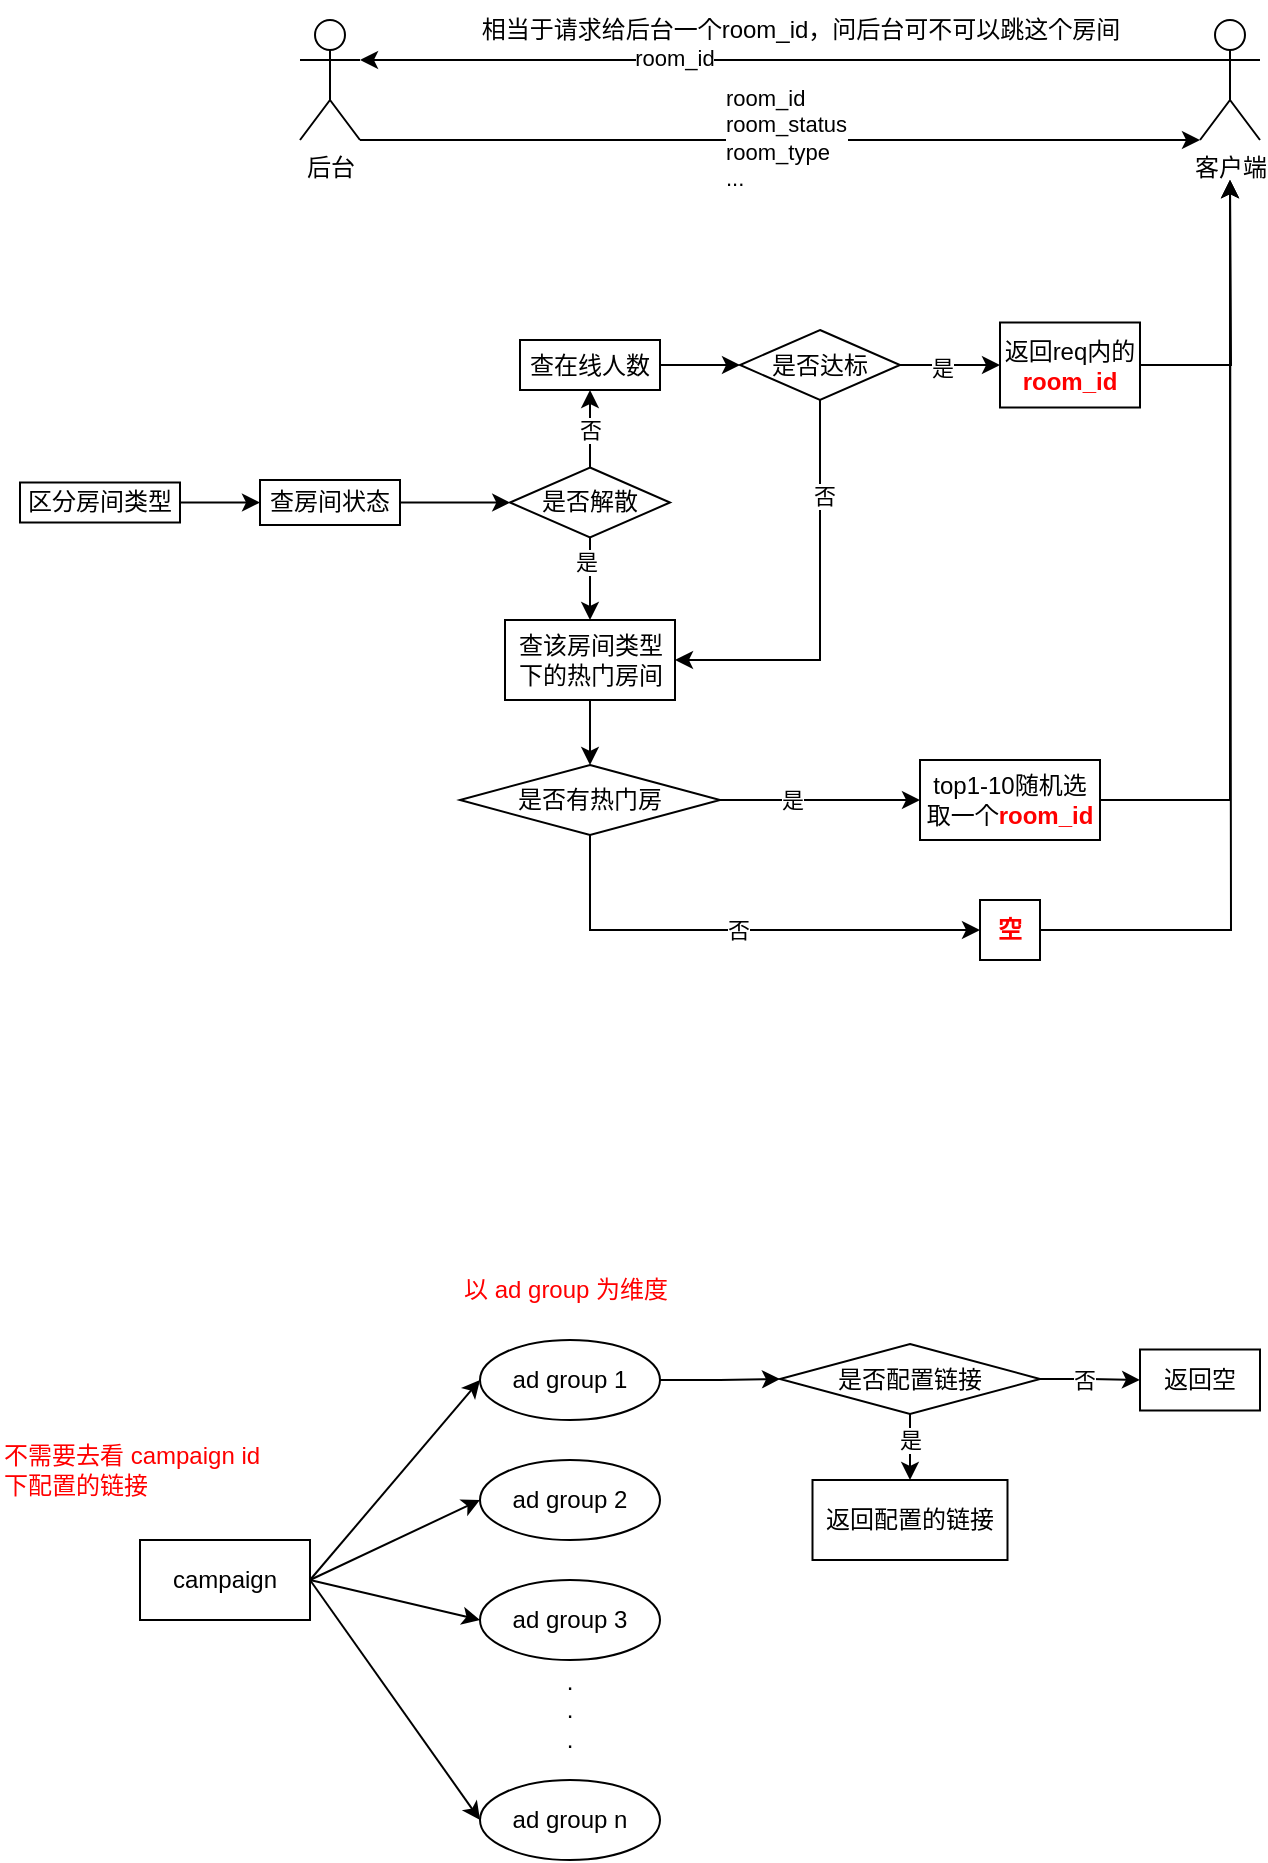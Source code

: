 <mxfile version="20.1.1" type="github">
  <diagram id="ESWjqEVwajmQgYlpGQFN" name="Page-1">
    <mxGraphModel dx="1536" dy="441" grid="1" gridSize="10" guides="1" tooltips="1" connect="1" arrows="1" fold="1" page="1" pageScale="1" pageWidth="850" pageHeight="1100" math="0" shadow="0">
      <root>
        <mxCell id="0" />
        <mxCell id="1" parent="0" />
        <mxCell id="a1ss5Xw0R-tbOBl-LW1k-8" style="edgeStyle=orthogonalEdgeStyle;rounded=0;orthogonalLoop=1;jettySize=auto;html=1;exitX=1;exitY=1;exitDx=0;exitDy=0;exitPerimeter=0;entryX=0;entryY=1;entryDx=0;entryDy=0;entryPerimeter=0;" parent="1" source="a1ss5Xw0R-tbOBl-LW1k-1" target="a1ss5Xw0R-tbOBl-LW1k-2" edge="1">
          <mxGeometry relative="1" as="geometry">
            <Array as="points">
              <mxPoint x="-365" y="170" />
              <mxPoint x="-365" y="170" />
            </Array>
          </mxGeometry>
        </mxCell>
        <mxCell id="a1ss5Xw0R-tbOBl-LW1k-9" value="room_id&lt;br&gt;room_status&lt;br&gt;room_type&lt;br&gt;..." style="edgeLabel;html=1;align=left;verticalAlign=middle;resizable=0;points=[];" parent="a1ss5Xw0R-tbOBl-LW1k-8" vertex="1" connectable="0">
          <mxGeometry x="-0.14" y="1" relative="1" as="geometry">
            <mxPoint as="offset" />
          </mxGeometry>
        </mxCell>
        <mxCell id="a1ss5Xw0R-tbOBl-LW1k-1" value="后台" style="shape=umlActor;verticalLabelPosition=bottom;verticalAlign=top;html=1;outlineConnect=0;" parent="1" vertex="1">
          <mxGeometry x="-595" y="110" width="30" height="60" as="geometry" />
        </mxCell>
        <mxCell id="a1ss5Xw0R-tbOBl-LW1k-4" style="edgeStyle=orthogonalEdgeStyle;rounded=0;orthogonalLoop=1;jettySize=auto;html=1;exitX=0;exitY=0.333;exitDx=0;exitDy=0;exitPerimeter=0;entryX=1;entryY=0.333;entryDx=0;entryDy=0;entryPerimeter=0;" parent="1" source="a1ss5Xw0R-tbOBl-LW1k-2" target="a1ss5Xw0R-tbOBl-LW1k-1" edge="1">
          <mxGeometry relative="1" as="geometry" />
        </mxCell>
        <mxCell id="a1ss5Xw0R-tbOBl-LW1k-5" value="room_id" style="edgeLabel;html=1;align=center;verticalAlign=middle;resizable=0;points=[];" parent="a1ss5Xw0R-tbOBl-LW1k-4" vertex="1" connectable="0">
          <mxGeometry x="0.255" y="-1" relative="1" as="geometry">
            <mxPoint as="offset" />
          </mxGeometry>
        </mxCell>
        <mxCell id="a1ss5Xw0R-tbOBl-LW1k-2" value="客户端" style="shape=umlActor;verticalLabelPosition=bottom;verticalAlign=top;html=1;outlineConnect=0;" parent="1" vertex="1">
          <mxGeometry x="-145" y="110" width="30" height="60" as="geometry" />
        </mxCell>
        <mxCell id="a1ss5Xw0R-tbOBl-LW1k-6" value="相当于请求给后台一个room_id，问后台可不可以跳这个房间" style="text;html=1;align=center;verticalAlign=middle;resizable=0;points=[];autosize=1;strokeColor=none;fillColor=none;" parent="1" vertex="1">
          <mxGeometry x="-515" y="100" width="340" height="30" as="geometry" />
        </mxCell>
        <mxCell id="a1ss5Xw0R-tbOBl-LW1k-13" value="" style="edgeStyle=orthogonalEdgeStyle;rounded=0;orthogonalLoop=1;jettySize=auto;html=1;" parent="1" source="a1ss5Xw0R-tbOBl-LW1k-11" target="a1ss5Xw0R-tbOBl-LW1k-12" edge="1">
          <mxGeometry relative="1" as="geometry" />
        </mxCell>
        <mxCell id="a1ss5Xw0R-tbOBl-LW1k-11" value="查房间状态" style="rounded=0;whiteSpace=wrap;html=1;" parent="1" vertex="1">
          <mxGeometry x="-615" y="340" width="70" height="22.5" as="geometry" />
        </mxCell>
        <mxCell id="hLQh3nDysLzNfS4_XAMb-10" style="edgeStyle=orthogonalEdgeStyle;rounded=0;orthogonalLoop=1;jettySize=auto;html=1;exitX=0.5;exitY=0;exitDx=0;exitDy=0;" parent="1" source="a1ss5Xw0R-tbOBl-LW1k-12" target="hLQh3nDysLzNfS4_XAMb-2" edge="1">
          <mxGeometry relative="1" as="geometry" />
        </mxCell>
        <mxCell id="hLQh3nDysLzNfS4_XAMb-11" value="否" style="edgeLabel;html=1;align=center;verticalAlign=middle;resizable=0;points=[];" parent="hLQh3nDysLzNfS4_XAMb-10" vertex="1" connectable="0">
          <mxGeometry x="0.039" relative="1" as="geometry">
            <mxPoint as="offset" />
          </mxGeometry>
        </mxCell>
        <mxCell id="hLQh3nDysLzNfS4_XAMb-17" style="edgeStyle=orthogonalEdgeStyle;rounded=0;orthogonalLoop=1;jettySize=auto;html=1;exitX=0.5;exitY=1;exitDx=0;exitDy=0;entryX=0.5;entryY=0;entryDx=0;entryDy=0;" parent="1" source="a1ss5Xw0R-tbOBl-LW1k-12" target="a1ss5Xw0R-tbOBl-LW1k-14" edge="1">
          <mxGeometry relative="1" as="geometry" />
        </mxCell>
        <mxCell id="hLQh3nDysLzNfS4_XAMb-19" value="是" style="edgeLabel;html=1;align=center;verticalAlign=middle;resizable=0;points=[];" parent="hLQh3nDysLzNfS4_XAMb-17" vertex="1" connectable="0">
          <mxGeometry x="-0.412" y="-2" relative="1" as="geometry">
            <mxPoint as="offset" />
          </mxGeometry>
        </mxCell>
        <mxCell id="a1ss5Xw0R-tbOBl-LW1k-12" value="是否解散" style="rhombus;whiteSpace=wrap;html=1;rounded=0;" parent="1" vertex="1">
          <mxGeometry x="-490" y="333.75" width="80" height="35" as="geometry" />
        </mxCell>
        <mxCell id="a1ss5Xw0R-tbOBl-LW1k-21" style="edgeStyle=orthogonalEdgeStyle;rounded=0;orthogonalLoop=1;jettySize=auto;html=1;exitX=0.5;exitY=1;exitDx=0;exitDy=0;entryX=0.5;entryY=0;entryDx=0;entryDy=0;" parent="1" source="a1ss5Xw0R-tbOBl-LW1k-14" target="a1ss5Xw0R-tbOBl-LW1k-20" edge="1">
          <mxGeometry relative="1" as="geometry" />
        </mxCell>
        <mxCell id="a1ss5Xw0R-tbOBl-LW1k-14" value="查该房间类型下的热门房间" style="rounded=0;whiteSpace=wrap;html=1;" parent="1" vertex="1">
          <mxGeometry x="-492.5" y="410" width="85" height="40" as="geometry" />
        </mxCell>
        <mxCell id="a1ss5Xw0R-tbOBl-LW1k-23" value="" style="edgeStyle=orthogonalEdgeStyle;rounded=0;orthogonalLoop=1;jettySize=auto;html=1;" parent="1" source="a1ss5Xw0R-tbOBl-LW1k-20" target="a1ss5Xw0R-tbOBl-LW1k-22" edge="1">
          <mxGeometry relative="1" as="geometry" />
        </mxCell>
        <mxCell id="a1ss5Xw0R-tbOBl-LW1k-24" value="是" style="edgeLabel;html=1;align=center;verticalAlign=middle;resizable=0;points=[];" parent="a1ss5Xw0R-tbOBl-LW1k-23" vertex="1" connectable="0">
          <mxGeometry x="-0.276" relative="1" as="geometry">
            <mxPoint as="offset" />
          </mxGeometry>
        </mxCell>
        <mxCell id="a1ss5Xw0R-tbOBl-LW1k-31" value="否" style="edgeStyle=orthogonalEdgeStyle;rounded=0;orthogonalLoop=1;jettySize=auto;html=1;exitX=0.5;exitY=1;exitDx=0;exitDy=0;entryX=0;entryY=0.5;entryDx=0;entryDy=0;fontColor=#000000;" parent="1" source="a1ss5Xw0R-tbOBl-LW1k-20" target="a1ss5Xw0R-tbOBl-LW1k-30" edge="1">
          <mxGeometry relative="1" as="geometry" />
        </mxCell>
        <mxCell id="a1ss5Xw0R-tbOBl-LW1k-20" value="是否有热门房" style="rhombus;whiteSpace=wrap;html=1;rounded=0;" parent="1" vertex="1">
          <mxGeometry x="-515" y="482.5" width="130" height="35" as="geometry" />
        </mxCell>
        <mxCell id="a1ss5Xw0R-tbOBl-LW1k-25" style="edgeStyle=orthogonalEdgeStyle;rounded=0;orthogonalLoop=1;jettySize=auto;html=1;exitX=1;exitY=0.5;exitDx=0;exitDy=0;" parent="1" source="a1ss5Xw0R-tbOBl-LW1k-22" edge="1">
          <mxGeometry relative="1" as="geometry">
            <mxPoint x="-130" y="190" as="targetPoint" />
            <mxPoint x="-220" y="561.35" as="sourcePoint" />
            <Array as="points">
              <mxPoint x="-130" y="500" />
            </Array>
          </mxGeometry>
        </mxCell>
        <mxCell id="a1ss5Xw0R-tbOBl-LW1k-22" value="top1-10随机选取一个&lt;b&gt;&lt;font color=&quot;#ff0000&quot;&gt;room_id&lt;/font&gt;&lt;/b&gt;" style="whiteSpace=wrap;html=1;rounded=0;" parent="1" vertex="1">
          <mxGeometry x="-285" y="480" width="90" height="40" as="geometry" />
        </mxCell>
        <mxCell id="hLQh3nDysLzNfS4_XAMb-16" style="edgeStyle=orthogonalEdgeStyle;rounded=0;orthogonalLoop=1;jettySize=auto;html=1;exitX=1;exitY=0.5;exitDx=0;exitDy=0;" parent="1" source="a1ss5Xw0R-tbOBl-LW1k-26" edge="1">
          <mxGeometry relative="1" as="geometry">
            <mxPoint x="-130" y="190" as="targetPoint" />
          </mxGeometry>
        </mxCell>
        <mxCell id="a1ss5Xw0R-tbOBl-LW1k-26" value="返回req内的&lt;font color=&quot;#ff0000&quot;&gt;&lt;b&gt;room_id&lt;/b&gt;&lt;/font&gt;" style="rounded=0;whiteSpace=wrap;html=1;" parent="1" vertex="1">
          <mxGeometry x="-245" y="261.25" width="70" height="42.5" as="geometry" />
        </mxCell>
        <mxCell id="a1ss5Xw0R-tbOBl-LW1k-32" style="edgeStyle=orthogonalEdgeStyle;rounded=0;orthogonalLoop=1;jettySize=auto;html=1;exitX=1;exitY=0.5;exitDx=0;exitDy=0;fontColor=#000000;" parent="1" source="a1ss5Xw0R-tbOBl-LW1k-30" edge="1">
          <mxGeometry relative="1" as="geometry">
            <mxPoint x="-130" y="190" as="targetPoint" />
          </mxGeometry>
        </mxCell>
        <mxCell id="a1ss5Xw0R-tbOBl-LW1k-30" value="&lt;font color=&quot;#ff0000&quot;&gt;&lt;b&gt;空&lt;/b&gt;&lt;/font&gt;" style="whiteSpace=wrap;html=1;rounded=0;" parent="1" vertex="1">
          <mxGeometry x="-255" y="550" width="30" height="30" as="geometry" />
        </mxCell>
        <mxCell id="hLQh3nDysLzNfS4_XAMb-7" style="edgeStyle=orthogonalEdgeStyle;rounded=0;orthogonalLoop=1;jettySize=auto;html=1;exitX=1;exitY=0.5;exitDx=0;exitDy=0;entryX=0;entryY=0.5;entryDx=0;entryDy=0;" parent="1" source="hLQh3nDysLzNfS4_XAMb-2" target="hLQh3nDysLzNfS4_XAMb-5" edge="1">
          <mxGeometry relative="1" as="geometry" />
        </mxCell>
        <mxCell id="hLQh3nDysLzNfS4_XAMb-2" value="查在线人数" style="rounded=0;whiteSpace=wrap;html=1;" parent="1" vertex="1">
          <mxGeometry x="-485" y="270" width="70" height="25" as="geometry" />
        </mxCell>
        <mxCell id="hLQh3nDysLzNfS4_XAMb-12" style="edgeStyle=orthogonalEdgeStyle;rounded=0;orthogonalLoop=1;jettySize=auto;html=1;exitX=1;exitY=0.5;exitDx=0;exitDy=0;entryX=0;entryY=0.5;entryDx=0;entryDy=0;" parent="1" source="hLQh3nDysLzNfS4_XAMb-5" target="a1ss5Xw0R-tbOBl-LW1k-26" edge="1">
          <mxGeometry relative="1" as="geometry" />
        </mxCell>
        <mxCell id="hLQh3nDysLzNfS4_XAMb-13" value="是" style="edgeLabel;html=1;align=center;verticalAlign=middle;resizable=0;points=[];" parent="hLQh3nDysLzNfS4_XAMb-12" vertex="1" connectable="0">
          <mxGeometry x="-0.185" y="-1" relative="1" as="geometry">
            <mxPoint as="offset" />
          </mxGeometry>
        </mxCell>
        <mxCell id="hLQh3nDysLzNfS4_XAMb-18" style="edgeStyle=orthogonalEdgeStyle;rounded=0;orthogonalLoop=1;jettySize=auto;html=1;exitX=0.5;exitY=1;exitDx=0;exitDy=0;entryX=1;entryY=0.5;entryDx=0;entryDy=0;" parent="1" source="hLQh3nDysLzNfS4_XAMb-5" target="a1ss5Xw0R-tbOBl-LW1k-14" edge="1">
          <mxGeometry relative="1" as="geometry" />
        </mxCell>
        <mxCell id="hLQh3nDysLzNfS4_XAMb-20" value="否" style="edgeLabel;html=1;align=center;verticalAlign=middle;resizable=0;points=[];" parent="hLQh3nDysLzNfS4_XAMb-18" vertex="1" connectable="0">
          <mxGeometry x="-0.528" y="2" relative="1" as="geometry">
            <mxPoint as="offset" />
          </mxGeometry>
        </mxCell>
        <mxCell id="hLQh3nDysLzNfS4_XAMb-5" value="是否达标" style="rhombus;whiteSpace=wrap;html=1;rounded=0;" parent="1" vertex="1">
          <mxGeometry x="-375" y="265" width="80" height="35" as="geometry" />
        </mxCell>
        <mxCell id="hLQh3nDysLzNfS4_XAMb-22" style="edgeStyle=orthogonalEdgeStyle;rounded=0;orthogonalLoop=1;jettySize=auto;html=1;exitX=1;exitY=0.5;exitDx=0;exitDy=0;" parent="1" source="hLQh3nDysLzNfS4_XAMb-21" target="a1ss5Xw0R-tbOBl-LW1k-11" edge="1">
          <mxGeometry relative="1" as="geometry" />
        </mxCell>
        <mxCell id="hLQh3nDysLzNfS4_XAMb-21" value="区分房间类型" style="rounded=0;whiteSpace=wrap;html=1;" parent="1" vertex="1">
          <mxGeometry x="-735" y="341.25" width="80" height="20" as="geometry" />
        </mxCell>
        <mxCell id="VC1-M97EA23zY5Nm-fco-7" style="rounded=0;orthogonalLoop=1;jettySize=auto;html=1;exitX=1;exitY=0.5;exitDx=0;exitDy=0;entryX=0;entryY=0.5;entryDx=0;entryDy=0;" edge="1" parent="1" source="VC1-M97EA23zY5Nm-fco-1" target="VC1-M97EA23zY5Nm-fco-2">
          <mxGeometry relative="1" as="geometry" />
        </mxCell>
        <mxCell id="VC1-M97EA23zY5Nm-fco-8" style="edgeStyle=none;rounded=0;orthogonalLoop=1;jettySize=auto;html=1;exitX=1;exitY=0.5;exitDx=0;exitDy=0;entryX=0;entryY=0.5;entryDx=0;entryDy=0;" edge="1" parent="1" source="VC1-M97EA23zY5Nm-fco-1" target="VC1-M97EA23zY5Nm-fco-3">
          <mxGeometry relative="1" as="geometry" />
        </mxCell>
        <mxCell id="VC1-M97EA23zY5Nm-fco-9" style="edgeStyle=none;rounded=0;orthogonalLoop=1;jettySize=auto;html=1;exitX=1;exitY=0.5;exitDx=0;exitDy=0;entryX=0;entryY=0.5;entryDx=0;entryDy=0;" edge="1" parent="1" source="VC1-M97EA23zY5Nm-fco-1" target="VC1-M97EA23zY5Nm-fco-4">
          <mxGeometry relative="1" as="geometry" />
        </mxCell>
        <mxCell id="VC1-M97EA23zY5Nm-fco-10" style="edgeStyle=none;rounded=0;orthogonalLoop=1;jettySize=auto;html=1;exitX=1;exitY=0.5;exitDx=0;exitDy=0;entryX=0;entryY=0.5;entryDx=0;entryDy=0;" edge="1" parent="1" source="VC1-M97EA23zY5Nm-fco-1" target="VC1-M97EA23zY5Nm-fco-6">
          <mxGeometry relative="1" as="geometry" />
        </mxCell>
        <mxCell id="VC1-M97EA23zY5Nm-fco-1" value="campaign" style="rounded=0;whiteSpace=wrap;html=1;" vertex="1" parent="1">
          <mxGeometry x="-675" y="870" width="85" height="40" as="geometry" />
        </mxCell>
        <mxCell id="VC1-M97EA23zY5Nm-fco-12" style="edgeStyle=orthogonalEdgeStyle;rounded=0;orthogonalLoop=1;jettySize=auto;html=1;exitX=1;exitY=0.5;exitDx=0;exitDy=0;entryX=0;entryY=0.5;entryDx=0;entryDy=0;" edge="1" parent="1" source="VC1-M97EA23zY5Nm-fco-2" target="VC1-M97EA23zY5Nm-fco-11">
          <mxGeometry relative="1" as="geometry" />
        </mxCell>
        <mxCell id="VC1-M97EA23zY5Nm-fco-2" value="ad group 1" style="ellipse;whiteSpace=wrap;html=1;" vertex="1" parent="1">
          <mxGeometry x="-505" y="770" width="90" height="40" as="geometry" />
        </mxCell>
        <mxCell id="VC1-M97EA23zY5Nm-fco-3" value="ad group 2" style="ellipse;whiteSpace=wrap;html=1;" vertex="1" parent="1">
          <mxGeometry x="-505" y="830" width="90" height="40" as="geometry" />
        </mxCell>
        <mxCell id="VC1-M97EA23zY5Nm-fco-4" value="ad group 3" style="ellipse;whiteSpace=wrap;html=1;" vertex="1" parent="1">
          <mxGeometry x="-505" y="890" width="90" height="40" as="geometry" />
        </mxCell>
        <mxCell id="VC1-M97EA23zY5Nm-fco-5" value=".&lt;br&gt;.&lt;br&gt;." style="text;html=1;strokeColor=none;fillColor=none;align=center;verticalAlign=middle;whiteSpace=wrap;rounded=0;" vertex="1" parent="1">
          <mxGeometry x="-490" y="940" width="60" height="30" as="geometry" />
        </mxCell>
        <mxCell id="VC1-M97EA23zY5Nm-fco-6" value="ad group n" style="ellipse;whiteSpace=wrap;html=1;" vertex="1" parent="1">
          <mxGeometry x="-505" y="990" width="90" height="40" as="geometry" />
        </mxCell>
        <mxCell id="VC1-M97EA23zY5Nm-fco-15" style="edgeStyle=orthogonalEdgeStyle;rounded=0;orthogonalLoop=1;jettySize=auto;html=1;exitX=0.5;exitY=1;exitDx=0;exitDy=0;entryX=0.5;entryY=0;entryDx=0;entryDy=0;" edge="1" parent="1" source="VC1-M97EA23zY5Nm-fco-11" target="VC1-M97EA23zY5Nm-fco-14">
          <mxGeometry relative="1" as="geometry" />
        </mxCell>
        <mxCell id="VC1-M97EA23zY5Nm-fco-17" value="是" style="edgeLabel;html=1;align=center;verticalAlign=middle;resizable=0;points=[];" vertex="1" connectable="0" parent="VC1-M97EA23zY5Nm-fco-15">
          <mxGeometry x="-0.232" relative="1" as="geometry">
            <mxPoint as="offset" />
          </mxGeometry>
        </mxCell>
        <mxCell id="VC1-M97EA23zY5Nm-fco-16" style="edgeStyle=orthogonalEdgeStyle;rounded=0;orthogonalLoop=1;jettySize=auto;html=1;exitX=1;exitY=0.5;exitDx=0;exitDy=0;entryX=0;entryY=0.5;entryDx=0;entryDy=0;" edge="1" parent="1" source="VC1-M97EA23zY5Nm-fco-11" target="VC1-M97EA23zY5Nm-fco-13">
          <mxGeometry relative="1" as="geometry" />
        </mxCell>
        <mxCell id="VC1-M97EA23zY5Nm-fco-18" value="否" style="edgeLabel;html=1;align=center;verticalAlign=middle;resizable=0;points=[];" vertex="1" connectable="0" parent="VC1-M97EA23zY5Nm-fco-16">
          <mxGeometry x="-0.141" relative="1" as="geometry">
            <mxPoint as="offset" />
          </mxGeometry>
        </mxCell>
        <mxCell id="VC1-M97EA23zY5Nm-fco-11" value="是否配置链接" style="rhombus;whiteSpace=wrap;html=1;rounded=0;" vertex="1" parent="1">
          <mxGeometry x="-355" y="772" width="130" height="35" as="geometry" />
        </mxCell>
        <mxCell id="VC1-M97EA23zY5Nm-fco-13" value="返回空" style="rounded=0;whiteSpace=wrap;html=1;" vertex="1" parent="1">
          <mxGeometry x="-175" y="774.75" width="60" height="30.5" as="geometry" />
        </mxCell>
        <mxCell id="VC1-M97EA23zY5Nm-fco-14" value="返回配置的链接" style="rounded=0;whiteSpace=wrap;html=1;" vertex="1" parent="1">
          <mxGeometry x="-338.75" y="840" width="97.5" height="40" as="geometry" />
        </mxCell>
        <mxCell id="VC1-M97EA23zY5Nm-fco-19" value="&lt;font style=&quot;&quot; color=&quot;#ff0000&quot;&gt;不需要去看 campaign id 下配置的链接&lt;/font&gt;" style="text;html=1;strokeColor=none;fillColor=none;align=left;verticalAlign=middle;whiteSpace=wrap;rounded=0;" vertex="1" parent="1">
          <mxGeometry x="-745" y="810" width="140" height="50" as="geometry" />
        </mxCell>
        <mxCell id="VC1-M97EA23zY5Nm-fco-20" value="&lt;font color=&quot;#ff0000&quot;&gt;以 ad group 为维度&lt;/font&gt;" style="text;html=1;strokeColor=none;fillColor=none;align=left;verticalAlign=middle;whiteSpace=wrap;rounded=0;" vertex="1" parent="1">
          <mxGeometry x="-515" y="720" width="130" height="50" as="geometry" />
        </mxCell>
      </root>
    </mxGraphModel>
  </diagram>
</mxfile>
